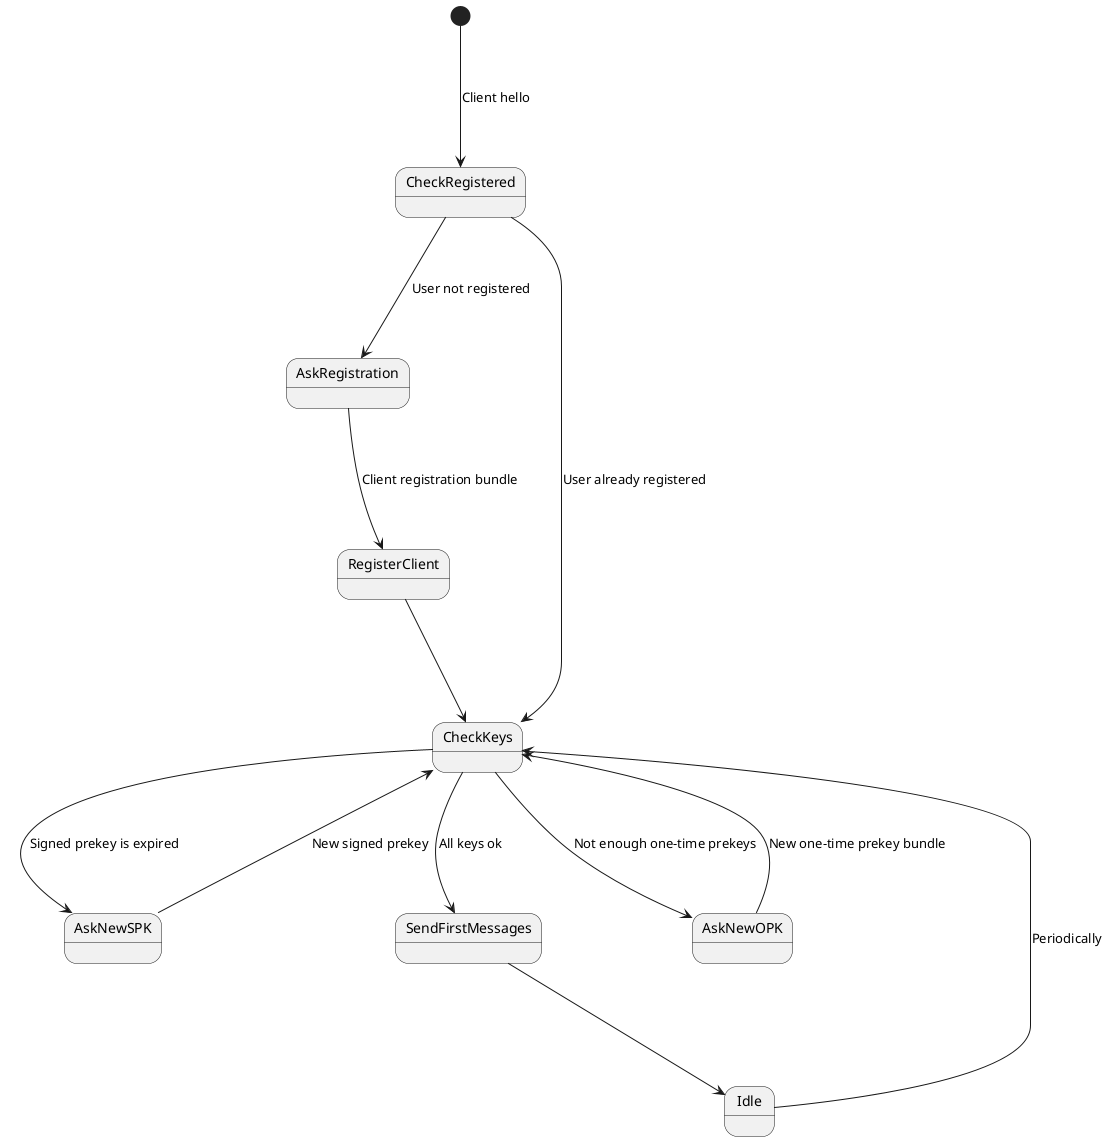 @startuml Client connection flow

[*] ---> CheckRegistered : Client hello
CheckRegistered ---> AskRegistration : User not registered
CheckRegistered ---> CheckKeys : User already registered
AskRegistration ---> RegisterClient : Client registration bundle
RegisterClient ---> CheckKeys
CheckKeys ---> AskNewSPK : Signed prekey is expired
AskNewSPK ---> CheckKeys : New signed prekey
CheckKeys ---> AskNewOPK : Not enough one-time prekeys
AskNewOPK ---> CheckKeys : New one-time prekey bundle
CheckKeys ---> SendFirstMessages : All keys ok
SendFirstMessages ---> Idle
Idle ---> CheckKeys : Periodically

@enduml
